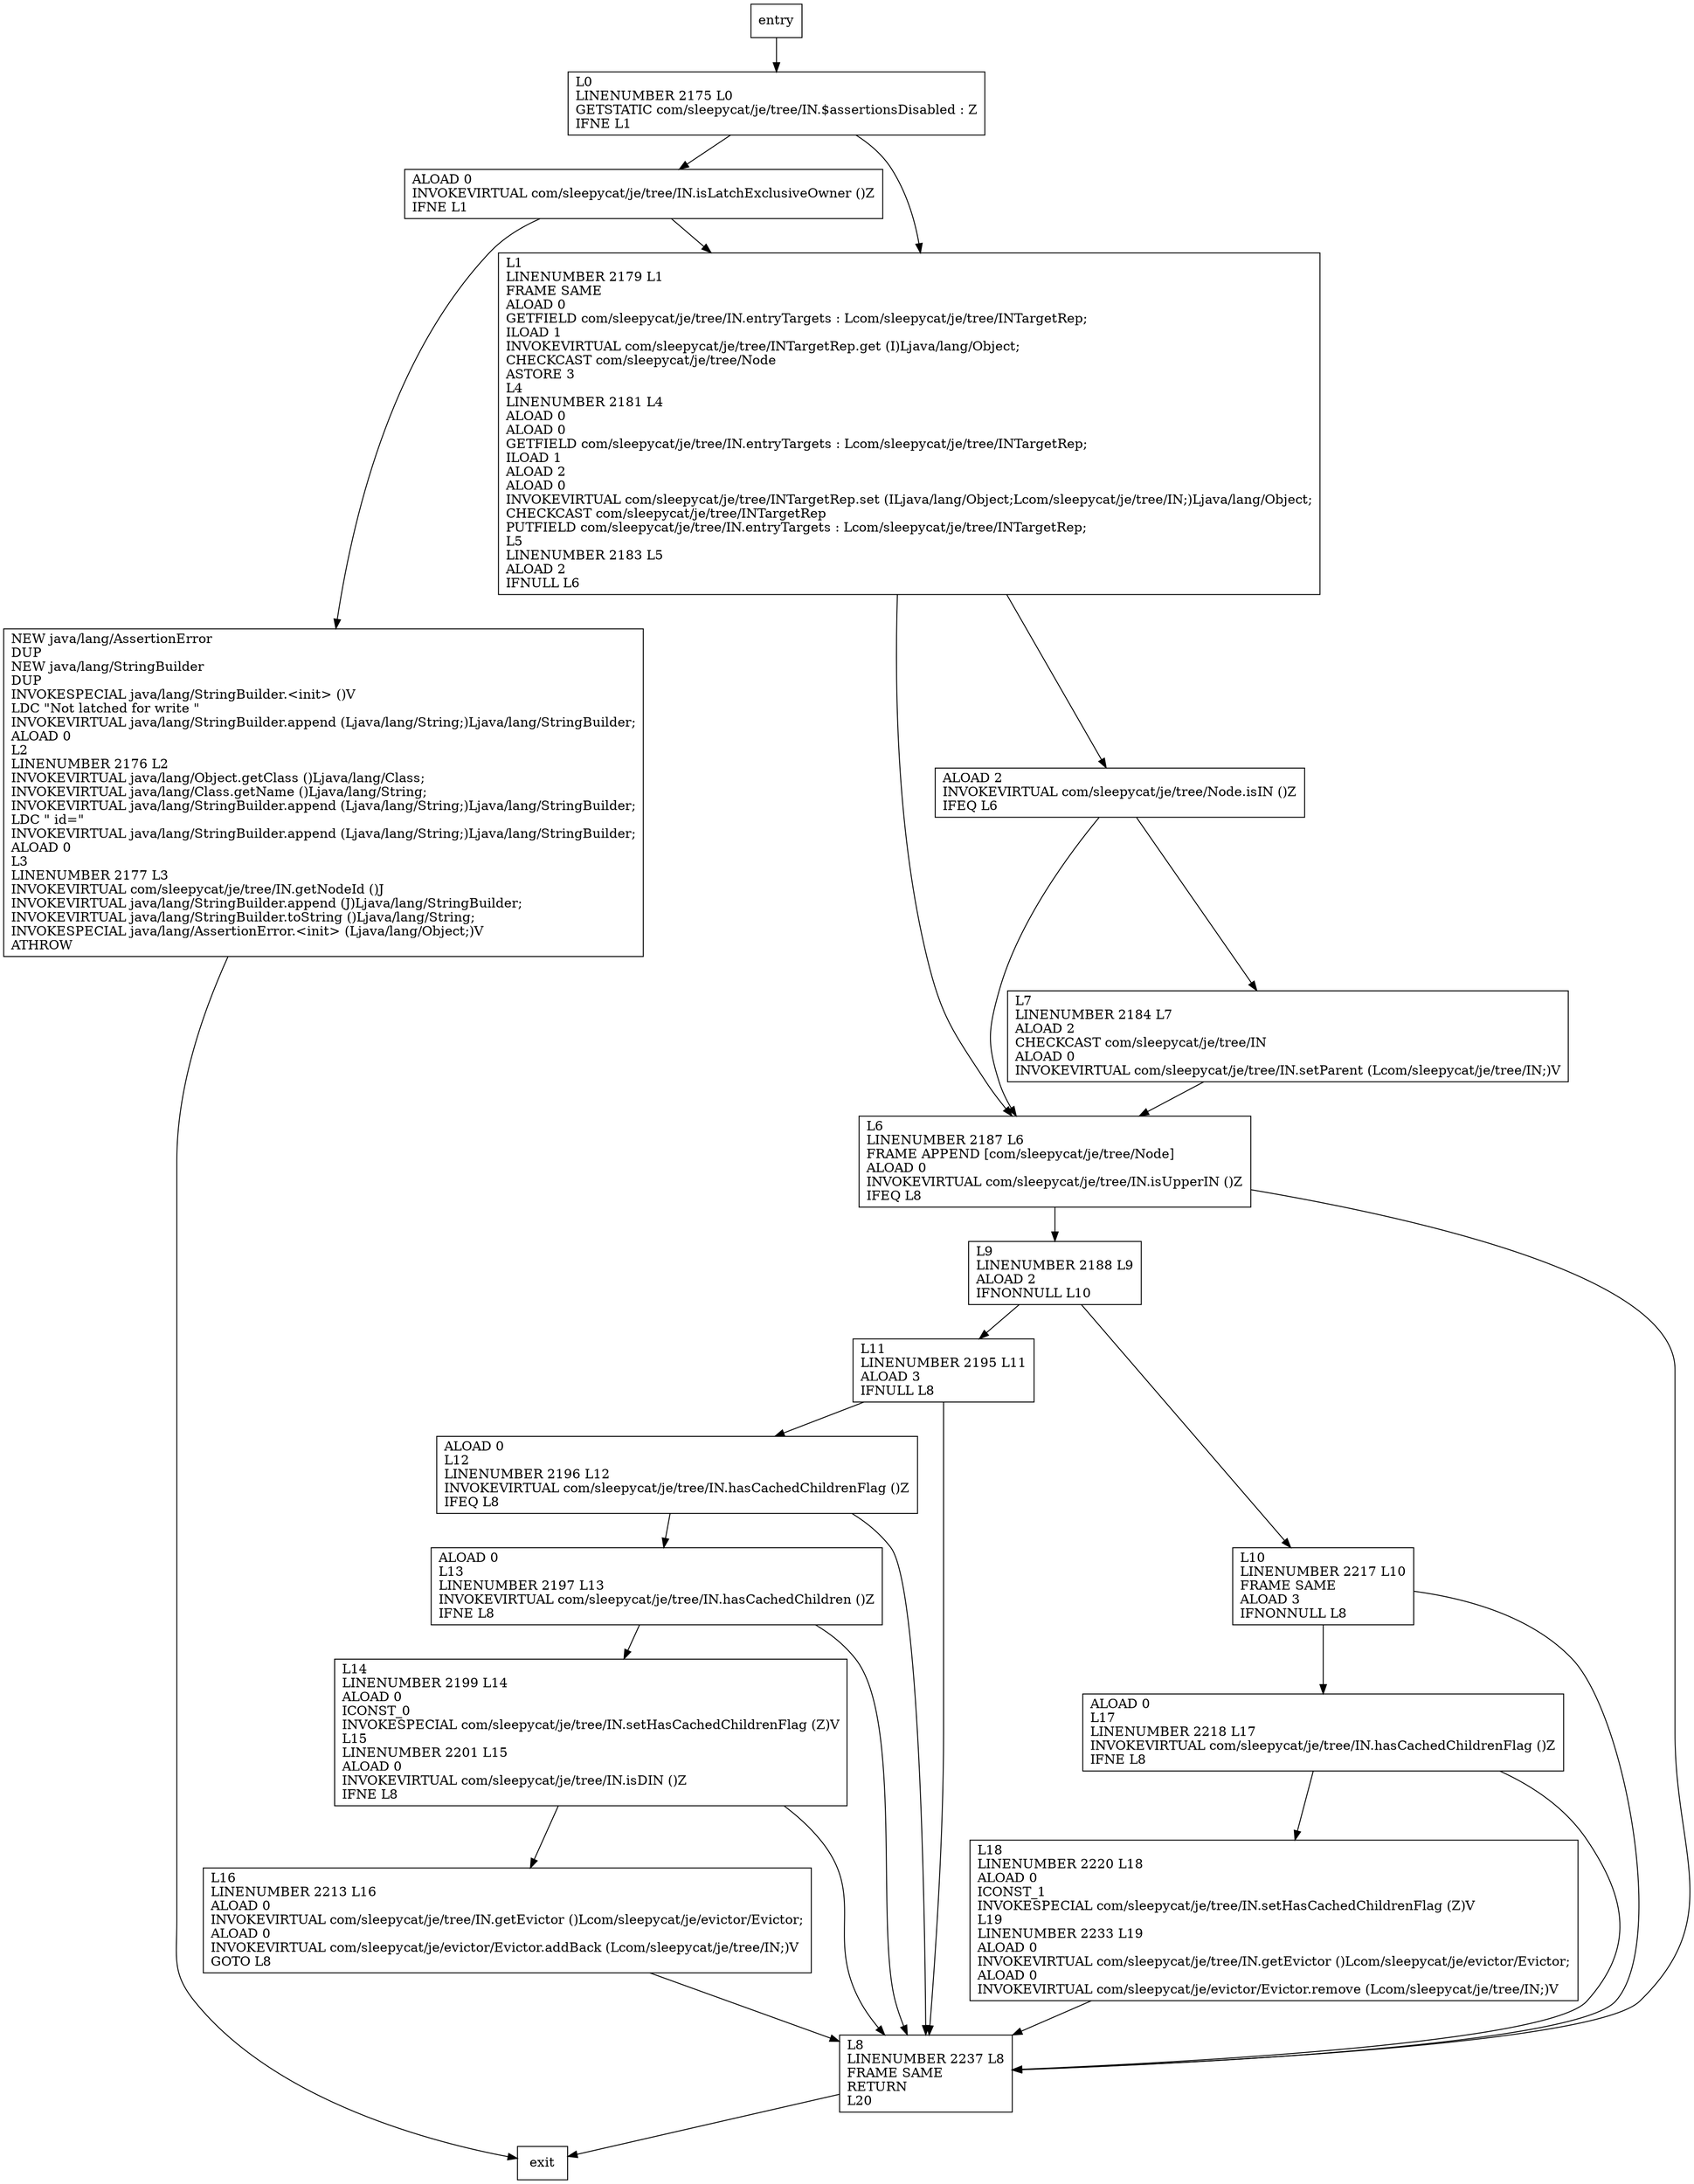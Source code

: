 digraph setTarget {
node [shape=record];
210582408 [label="L14\lLINENUMBER 2199 L14\lALOAD 0\lICONST_0\lINVOKESPECIAL com/sleepycat/je/tree/IN.setHasCachedChildrenFlag (Z)V\lL15\lLINENUMBER 2201 L15\lALOAD 0\lINVOKEVIRTUAL com/sleepycat/je/tree/IN.isDIN ()Z\lIFNE L8\l"];
6185000 [label="L11\lLINENUMBER 2195 L11\lALOAD 3\lIFNULL L8\l"];
682248920 [label="ALOAD 0\lL17\lLINENUMBER 2218 L17\lINVOKEVIRTUAL com/sleepycat/je/tree/IN.hasCachedChildrenFlag ()Z\lIFNE L8\l"];
1040288907 [label="L6\lLINENUMBER 2187 L6\lFRAME APPEND [com/sleepycat/je/tree/Node]\lALOAD 0\lINVOKEVIRTUAL com/sleepycat/je/tree/IN.isUpperIN ()Z\lIFEQ L8\l"];
2141277044 [label="ALOAD 0\lL13\lLINENUMBER 2197 L13\lINVOKEVIRTUAL com/sleepycat/je/tree/IN.hasCachedChildren ()Z\lIFNE L8\l"];
65903816 [label="ALOAD 0\lL12\lLINENUMBER 2196 L12\lINVOKEVIRTUAL com/sleepycat/je/tree/IN.hasCachedChildrenFlag ()Z\lIFEQ L8\l"];
662400850 [label="ALOAD 2\lINVOKEVIRTUAL com/sleepycat/je/tree/Node.isIN ()Z\lIFEQ L6\l"];
1562730066 [label="L18\lLINENUMBER 2220 L18\lALOAD 0\lICONST_1\lINVOKESPECIAL com/sleepycat/je/tree/IN.setHasCachedChildrenFlag (Z)V\lL19\lLINENUMBER 2233 L19\lALOAD 0\lINVOKEVIRTUAL com/sleepycat/je/tree/IN.getEvictor ()Lcom/sleepycat/je/evictor/Evictor;\lALOAD 0\lINVOKEVIRTUAL com/sleepycat/je/evictor/Evictor.remove (Lcom/sleepycat/je/tree/IN;)V\l"];
847894310 [label="L9\lLINENUMBER 2188 L9\lALOAD 2\lIFNONNULL L10\l"];
593123565 [label="L0\lLINENUMBER 2175 L0\lGETSTATIC com/sleepycat/je/tree/IN.$assertionsDisabled : Z\lIFNE L1\l"];
650723809 [label="L7\lLINENUMBER 2184 L7\lALOAD 2\lCHECKCAST com/sleepycat/je/tree/IN\lALOAD 0\lINVOKEVIRTUAL com/sleepycat/je/tree/IN.setParent (Lcom/sleepycat/je/tree/IN;)V\l"];
1827995531 [label="L10\lLINENUMBER 2217 L10\lFRAME SAME\lALOAD 3\lIFNONNULL L8\l"];
1452791901 [label="NEW java/lang/AssertionError\lDUP\lNEW java/lang/StringBuilder\lDUP\lINVOKESPECIAL java/lang/StringBuilder.\<init\> ()V\lLDC \"Not latched for write \"\lINVOKEVIRTUAL java/lang/StringBuilder.append (Ljava/lang/String;)Ljava/lang/StringBuilder;\lALOAD 0\lL2\lLINENUMBER 2176 L2\lINVOKEVIRTUAL java/lang/Object.getClass ()Ljava/lang/Class;\lINVOKEVIRTUAL java/lang/Class.getName ()Ljava/lang/String;\lINVOKEVIRTUAL java/lang/StringBuilder.append (Ljava/lang/String;)Ljava/lang/StringBuilder;\lLDC \" id=\"\lINVOKEVIRTUAL java/lang/StringBuilder.append (Ljava/lang/String;)Ljava/lang/StringBuilder;\lALOAD 0\lL3\lLINENUMBER 2177 L3\lINVOKEVIRTUAL com/sleepycat/je/tree/IN.getNodeId ()J\lINVOKEVIRTUAL java/lang/StringBuilder.append (J)Ljava/lang/StringBuilder;\lINVOKEVIRTUAL java/lang/StringBuilder.toString ()Ljava/lang/String;\lINVOKESPECIAL java/lang/AssertionError.\<init\> (Ljava/lang/Object;)V\lATHROW\l"];
1204720949 [label="L16\lLINENUMBER 2213 L16\lALOAD 0\lINVOKEVIRTUAL com/sleepycat/je/tree/IN.getEvictor ()Lcom/sleepycat/je/evictor/Evictor;\lALOAD 0\lINVOKEVIRTUAL com/sleepycat/je/evictor/Evictor.addBack (Lcom/sleepycat/je/tree/IN;)V\lGOTO L8\l"];
335645216 [label="ALOAD 0\lINVOKEVIRTUAL com/sleepycat/je/tree/IN.isLatchExclusiveOwner ()Z\lIFNE L1\l"];
759596194 [label="L1\lLINENUMBER 2179 L1\lFRAME SAME\lALOAD 0\lGETFIELD com/sleepycat/je/tree/IN.entryTargets : Lcom/sleepycat/je/tree/INTargetRep;\lILOAD 1\lINVOKEVIRTUAL com/sleepycat/je/tree/INTargetRep.get (I)Ljava/lang/Object;\lCHECKCAST com/sleepycat/je/tree/Node\lASTORE 3\lL4\lLINENUMBER 2181 L4\lALOAD 0\lALOAD 0\lGETFIELD com/sleepycat/je/tree/IN.entryTargets : Lcom/sleepycat/je/tree/INTargetRep;\lILOAD 1\lALOAD 2\lALOAD 0\lINVOKEVIRTUAL com/sleepycat/je/tree/INTargetRep.set (ILjava/lang/Object;Lcom/sleepycat/je/tree/IN;)Ljava/lang/Object;\lCHECKCAST com/sleepycat/je/tree/INTargetRep\lPUTFIELD com/sleepycat/je/tree/IN.entryTargets : Lcom/sleepycat/je/tree/INTargetRep;\lL5\lLINENUMBER 2183 L5\lALOAD 2\lIFNULL L6\l"];
1324621909 [label="L8\lLINENUMBER 2237 L8\lFRAME SAME\lRETURN\lL20\l"];
entry;
exit;
210582408 -> 1204720949
210582408 -> 1324621909
6185000 -> 65903816
6185000 -> 1324621909
682248920 -> 1562730066
682248920 -> 1324621909
1040288907 -> 1324621909
1040288907 -> 847894310
2141277044 -> 210582408
2141277044 -> 1324621909
65903816 -> 2141277044
65903816 -> 1324621909
662400850 -> 650723809
662400850 -> 1040288907
1562730066 -> 1324621909
847894310 -> 1827995531
847894310 -> 6185000
593123565 -> 335645216
593123565 -> 759596194
entry -> 593123565
650723809 -> 1040288907
1827995531 -> 682248920
1827995531 -> 1324621909
1452791901 -> exit
1204720949 -> 1324621909
335645216 -> 1452791901
335645216 -> 759596194
759596194 -> 1040288907
759596194 -> 662400850
1324621909 -> exit
}
